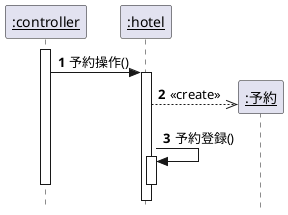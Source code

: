 @startuml 演習4-3
hide footbox
 'メッセージに自動で番号を降る
 autonumber
 ' 厳密なUMLに準拠する
skinparam style strictuml

participant "<u>:controller" as ct
participant "<u>:hotel" as ht
activate ct
    ct -> ht:予約操作()
activate ht
    create "<u>:予約" as yo
    ht -->> yo :<<create>>
    ht -> ht:予約登録()
    activate ht
deactivate ct
deactivate ht
@enduml